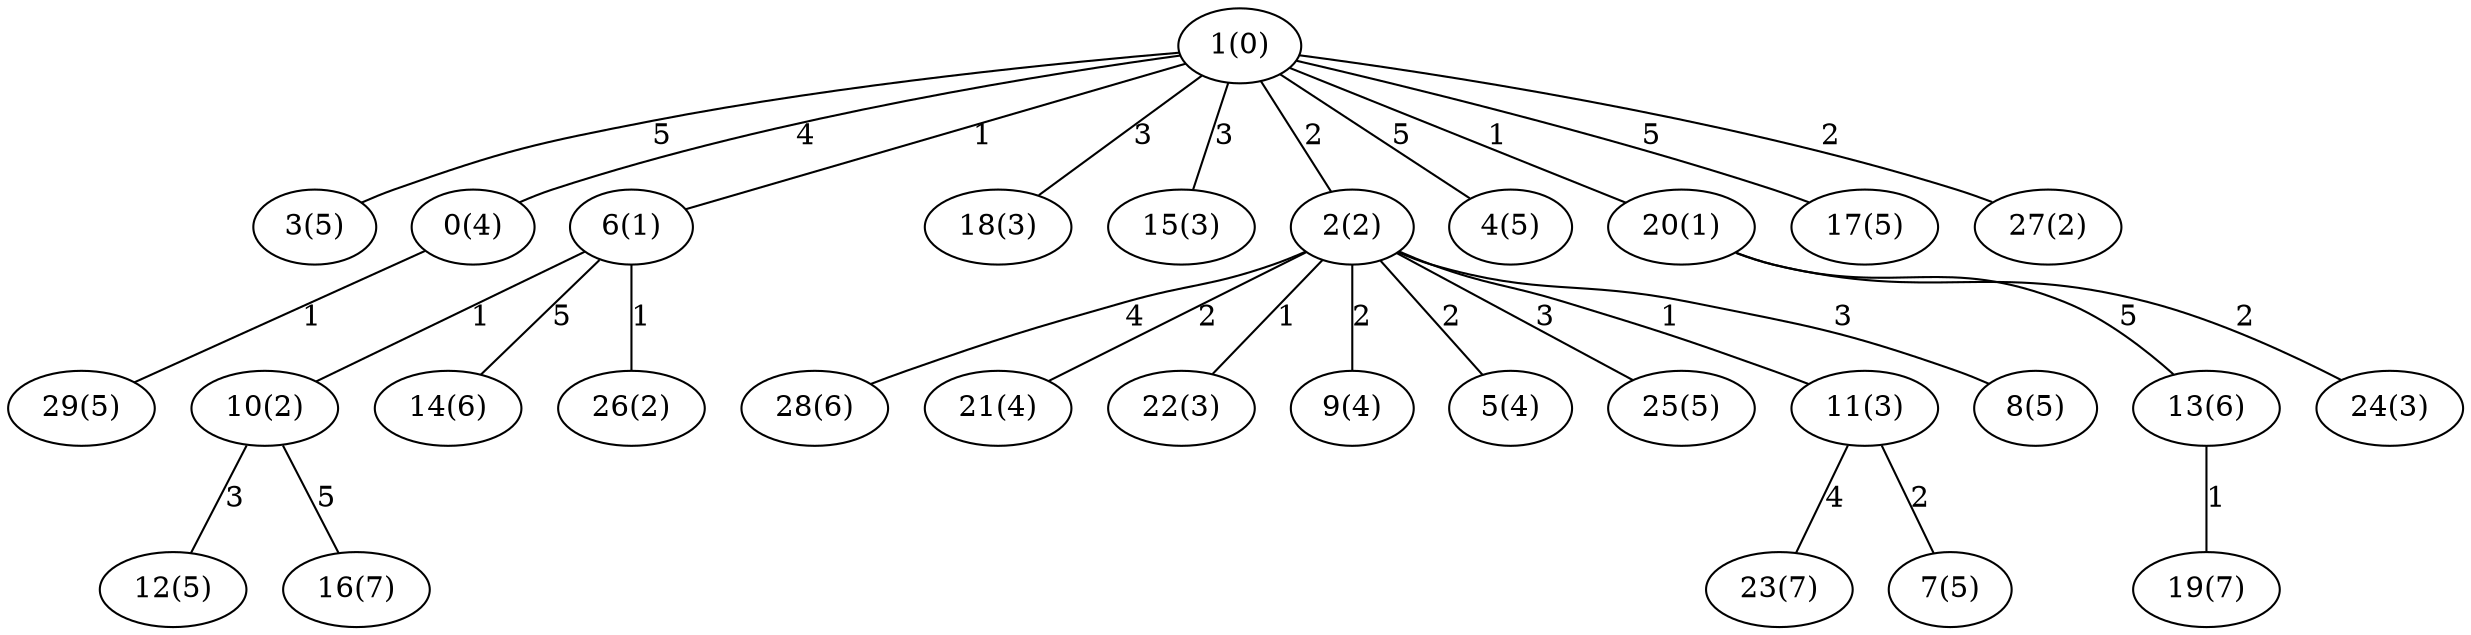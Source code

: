 graph{
   10 [label="10(2)"];
   19 [label="19(7)"];
   3 [label="3(5)"];
   28 [label="28(6)"];
   1 [label="1(0)"];
   0 [label="0(4)"];
   21 [label="21(4)"];
   6 [label="6(1)"];
   22 [label="22(3)"];
   29 [label="29(5)"];
   18 [label="18(3)"];
   15 [label="15(3)"];
   9 [label="9(4)"];
   2 [label="2(2)"];
   12 [label="12(5)"];
   4 [label="4(5)"];
   5 [label="5(4)"];
   13 [label="13(6)"];
   16 [label="16(7)"];
   20 [label="20(1)"];
   25 [label="25(5)"];
   24 [label="24(3)"];
   23 [label="23(7)"];
   11 [label="11(3)"];
   17 [label="17(5)"];
   8 [label="8(5)"];
   14 [label="14(6)"];
   7 [label="7(5)"];
   27 [label="27(2)"];
   26 [label="26(2)"];
   2 -- 8 [label="3"];
   6 -- 26 [label="1"];
   0 -- 29 [label="1"];
   1 -- 27 [label="2"];
   2 -- 11 [label="1"];
   1 -- 0 [label="4"];
   6 -- 10 [label="1"];
   13 -- 19 [label="1"];
   1 -- 3 [label="5"];
   2 -- 28 [label="4"];
   1 -- 15 [label="3"];
   2 -- 21 [label="2"];
   1 -- 6 [label="1"];
   2 -- 22 [label="1"];
   11 -- 7 [label="2"];
   1 -- 18 [label="3"];
   2 -- 9 [label="2"];
   1 -- 2 [label="2"];
   10 -- 12 [label="3"];
   2 -- 5 [label="2"];
   1 -- 4 [label="5"];
   20 -- 13 [label="5"];
   10 -- 16 [label="5"];
   1 -- 20 [label="1"];
   2 -- 25 [label="3"];
   20 -- 24 [label="2"];
   11 -- 23 [label="4"];
   1 -- 17 [label="5"];
   6 -- 14 [label="5"];
}